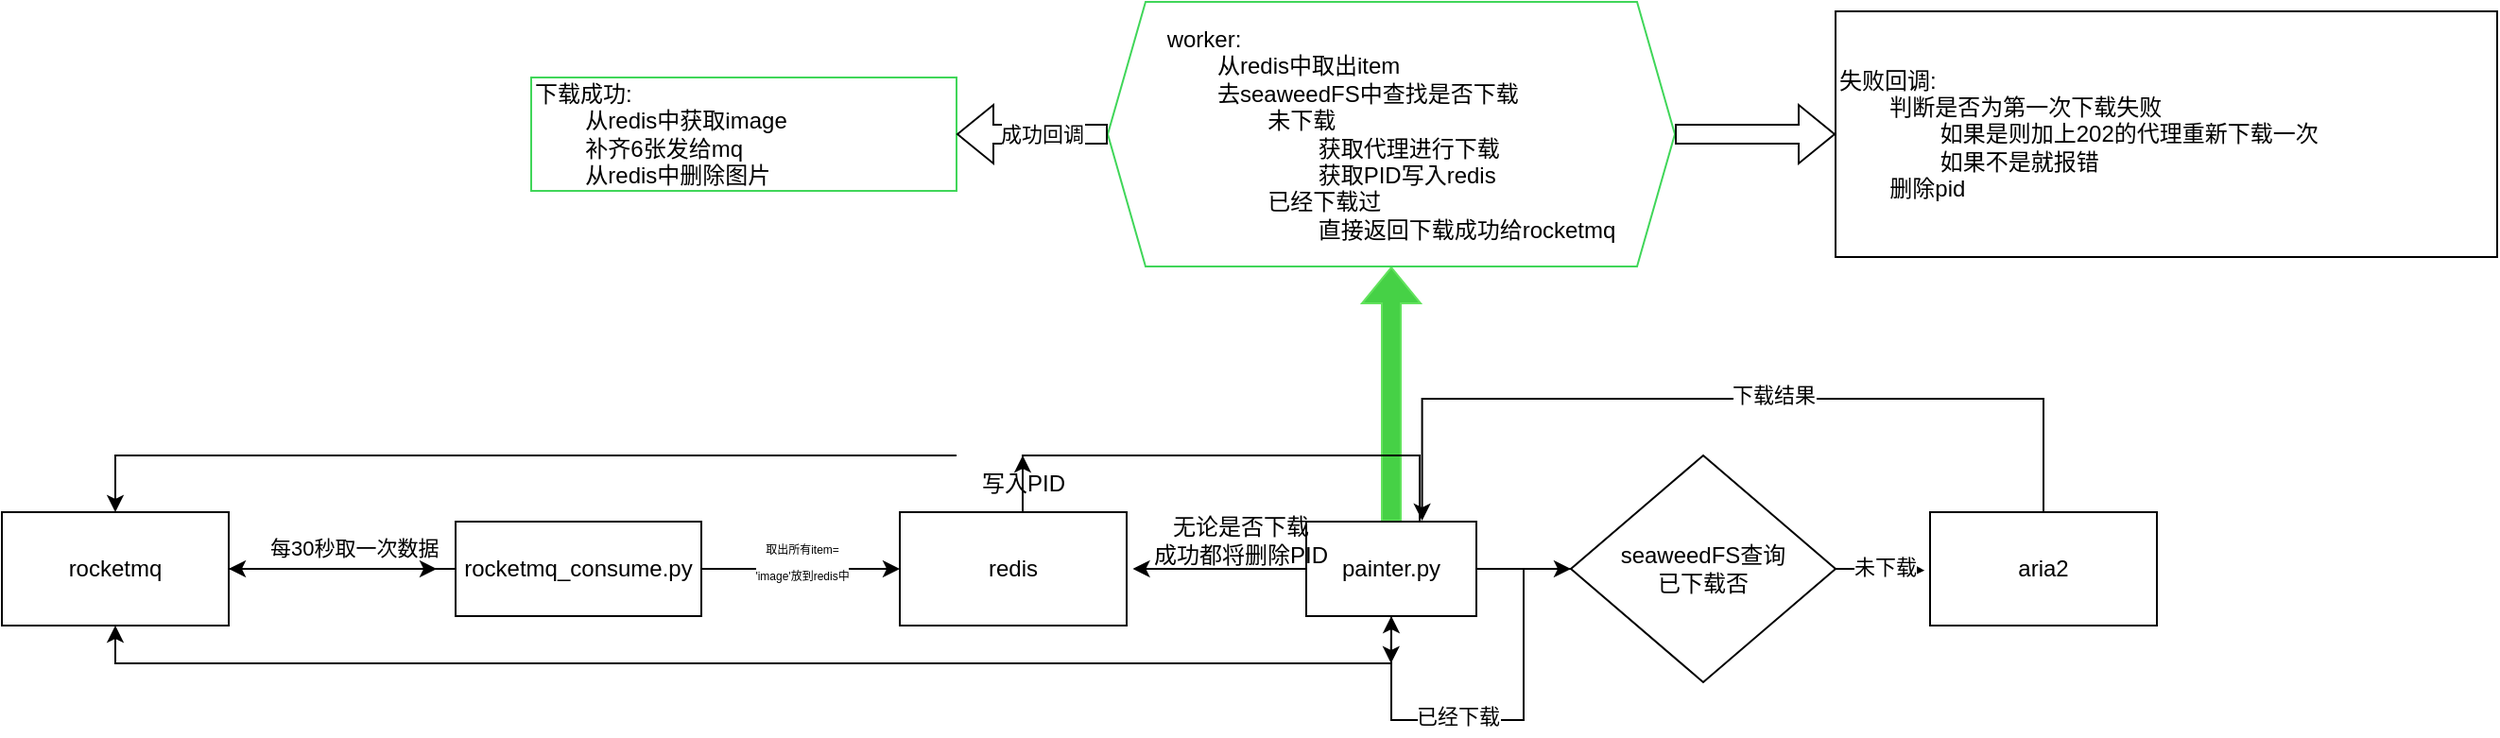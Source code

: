 <mxfile version="23.0.0" type="github">
  <diagram name="第 1 页" id="dsugi25yWP6TaqmEDvlr">
    <mxGraphModel dx="2074" dy="1832" grid="1" gridSize="10" guides="1" tooltips="1" connect="1" arrows="1" fold="1" page="1" pageScale="1" pageWidth="827" pageHeight="1169" math="0" shadow="0">
      <root>
        <mxCell id="0" />
        <mxCell id="1" parent="0" />
        <mxCell id="33HVd7Q__RiwLzI_41YS-1" style="edgeStyle=orthogonalEdgeStyle;rounded=0;orthogonalLoop=1;jettySize=auto;html=1;entryX=0;entryY=0.5;entryDx=0;entryDy=0;" parent="1" source="33HVd7Q__RiwLzI_41YS-3" edge="1">
          <mxGeometry relative="1" as="geometry">
            <mxPoint x="670" y="90" as="targetPoint" />
          </mxGeometry>
        </mxCell>
        <mxCell id="33HVd7Q__RiwLzI_41YS-2" style="edgeStyle=orthogonalEdgeStyle;rounded=0;orthogonalLoop=1;jettySize=auto;html=1;entryX=0.5;entryY=1;entryDx=0;entryDy=0;" parent="1" source="33HVd7Q__RiwLzI_41YS-3" target="33HVd7Q__RiwLzI_41YS-9" edge="1">
          <mxGeometry relative="1" as="geometry">
            <Array as="points">
              <mxPoint x="575" y="140" />
              <mxPoint x="-100" y="140" />
            </Array>
          </mxGeometry>
        </mxCell>
        <mxCell id="33HVd7Q__RiwLzI_41YS-20" style="edgeStyle=orthogonalEdgeStyle;rounded=0;orthogonalLoop=1;jettySize=auto;html=1;exitX=0.5;exitY=1;exitDx=0;exitDy=0;" parent="1" source="33HVd7Q__RiwLzI_41YS-3" edge="1">
          <mxGeometry relative="1" as="geometry">
            <mxPoint x="574.837" y="140" as="targetPoint" />
          </mxGeometry>
        </mxCell>
        <mxCell id="33HVd7Q__RiwLzI_41YS-27" style="edgeStyle=orthogonalEdgeStyle;rounded=0;orthogonalLoop=1;jettySize=auto;html=1;entryX=0.5;entryY=0;entryDx=0;entryDy=0;" parent="1" source="33HVd7Q__RiwLzI_41YS-28" target="33HVd7Q__RiwLzI_41YS-11" edge="1">
          <mxGeometry relative="1" as="geometry">
            <Array as="points" />
          </mxGeometry>
        </mxCell>
        <mxCell id="33HVd7Q__RiwLzI_41YS-24" style="edgeStyle=orthogonalEdgeStyle;rounded=0;orthogonalLoop=1;jettySize=auto;html=1;entryX=0.5;entryY=1;entryDx=0;entryDy=0;shape=flexArrow;fillColor=#46D146;strokeColor=#62E35D;" parent="1" source="33HVd7Q__RiwLzI_41YS-3" target="33HVd7Q__RiwLzI_41YS-21" edge="1">
          <mxGeometry relative="1" as="geometry" />
        </mxCell>
        <mxCell id="33HVd7Q__RiwLzI_41YS-3" value="painter.py" style="rounded=0;whiteSpace=wrap;html=1;" parent="1" vertex="1">
          <mxGeometry x="530" y="65" width="90" height="50" as="geometry" />
        </mxCell>
        <mxCell id="33HVd7Q__RiwLzI_41YS-4" style="edgeStyle=orthogonalEdgeStyle;rounded=0;orthogonalLoop=1;jettySize=auto;html=1;entryX=1;entryY=0.5;entryDx=0;entryDy=0;" parent="1" source="33HVd7Q__RiwLzI_41YS-7" target="33HVd7Q__RiwLzI_41YS-9" edge="1">
          <mxGeometry relative="1" as="geometry" />
        </mxCell>
        <mxCell id="33HVd7Q__RiwLzI_41YS-5" style="edgeStyle=orthogonalEdgeStyle;rounded=0;orthogonalLoop=1;jettySize=auto;html=1;entryX=0;entryY=0.5;entryDx=0;entryDy=0;" parent="1" source="33HVd7Q__RiwLzI_41YS-7" target="33HVd7Q__RiwLzI_41YS-11" edge="1">
          <mxGeometry relative="1" as="geometry" />
        </mxCell>
        <mxCell id="33HVd7Q__RiwLzI_41YS-6" value="&lt;font style=&quot;font-size: 6px;&quot;&gt;取出所有item=&lt;br&gt;&#39;image&#39;放到redis中&lt;/font&gt;" style="edgeLabel;html=1;align=center;verticalAlign=middle;resizable=0;points=[];" parent="33HVd7Q__RiwLzI_41YS-5" vertex="1" connectable="0">
          <mxGeometry x="0.115" y="1" relative="1" as="geometry">
            <mxPoint x="-6" y="-4" as="offset" />
          </mxGeometry>
        </mxCell>
        <mxCell id="33HVd7Q__RiwLzI_41YS-7" value="rocketmq_consume.py" style="rounded=0;whiteSpace=wrap;html=1;" parent="1" vertex="1">
          <mxGeometry x="80" y="65" width="130" height="50" as="geometry" />
        </mxCell>
        <mxCell id="33HVd7Q__RiwLzI_41YS-8" style="edgeStyle=orthogonalEdgeStyle;rounded=0;orthogonalLoop=1;jettySize=auto;html=1;" parent="1" edge="1">
          <mxGeometry relative="1" as="geometry">
            <mxPoint x="70" y="90" as="targetPoint" />
            <mxPoint x="-40" y="90.023" as="sourcePoint" />
          </mxGeometry>
        </mxCell>
        <mxCell id="33HVd7Q__RiwLzI_41YS-9" value="rocketmq" style="rounded=0;whiteSpace=wrap;html=1;" parent="1" vertex="1">
          <mxGeometry x="-160" y="60" width="120" height="60" as="geometry" />
        </mxCell>
        <mxCell id="33HVd7Q__RiwLzI_41YS-10" value="&lt;span style=&quot;color: rgb(0, 0, 0); font-family: Helvetica; font-size: 11px; font-style: normal; font-variant-ligatures: normal; font-variant-caps: normal; font-weight: 400; letter-spacing: normal; orphans: 2; text-align: center; text-indent: 0px; text-transform: none; widows: 2; word-spacing: 0px; -webkit-text-stroke-width: 0px; background-color: rgb(255, 255, 255); text-decoration-thickness: initial; text-decoration-style: initial; text-decoration-color: initial; float: none; display: inline !important;&quot;&gt;每30秒取一次数据&lt;/span&gt;" style="text;whiteSpace=wrap;html=1;" parent="1" vertex="1">
          <mxGeometry x="-20" y="65" width="100" height="40" as="geometry" />
        </mxCell>
        <mxCell id="33HVd7Q__RiwLzI_41YS-11" value="redis" style="rounded=0;whiteSpace=wrap;html=1;" parent="1" vertex="1">
          <mxGeometry x="315" y="60" width="120" height="60" as="geometry" />
        </mxCell>
        <mxCell id="33HVd7Q__RiwLzI_41YS-12" style="edgeStyle=orthogonalEdgeStyle;rounded=0;orthogonalLoop=1;jettySize=auto;html=1;entryX=1.027;entryY=0.5;entryDx=0;entryDy=0;entryPerimeter=0;" parent="1" source="33HVd7Q__RiwLzI_41YS-3" target="33HVd7Q__RiwLzI_41YS-11" edge="1">
          <mxGeometry relative="1" as="geometry" />
        </mxCell>
        <mxCell id="33HVd7Q__RiwLzI_41YS-13" value="无论是否下载&lt;br&gt;成功都将删除PID" style="text;html=1;align=center;verticalAlign=middle;resizable=0;points=[];autosize=1;strokeColor=none;fillColor=none;" parent="1" vertex="1">
          <mxGeometry x="435" y="55" width="120" height="40" as="geometry" />
        </mxCell>
        <mxCell id="33HVd7Q__RiwLzI_41YS-14" value="aria2" style="rounded=0;whiteSpace=wrap;html=1;" parent="1" vertex="1">
          <mxGeometry x="860" y="60" width="120" height="60" as="geometry" />
        </mxCell>
        <mxCell id="33HVd7Q__RiwLzI_41YS-15" style="edgeStyle=orthogonalEdgeStyle;rounded=0;orthogonalLoop=1;jettySize=auto;html=1;entryX=0.5;entryY=1;entryDx=0;entryDy=0;" parent="1" source="33HVd7Q__RiwLzI_41YS-17" target="33HVd7Q__RiwLzI_41YS-3" edge="1">
          <mxGeometry relative="1" as="geometry" />
        </mxCell>
        <mxCell id="33HVd7Q__RiwLzI_41YS-16" value="已经下载" style="edgeLabel;html=1;align=center;verticalAlign=middle;resizable=0;points=[];" parent="33HVd7Q__RiwLzI_41YS-15" vertex="1" connectable="0">
          <mxGeometry x="0.22" y="-2" relative="1" as="geometry">
            <mxPoint as="offset" />
          </mxGeometry>
        </mxCell>
        <mxCell id="33HVd7Q__RiwLzI_41YS-17" value="seaweedFS查询&lt;br&gt;已下载否" style="rhombus;whiteSpace=wrap;html=1;" parent="1" vertex="1">
          <mxGeometry x="670" y="30" width="140" height="120" as="geometry" />
        </mxCell>
        <mxCell id="33HVd7Q__RiwLzI_41YS-18" style="edgeStyle=orthogonalEdgeStyle;rounded=0;orthogonalLoop=1;jettySize=auto;html=1;entryX=-0.024;entryY=0.515;entryDx=0;entryDy=0;entryPerimeter=0;" parent="1" source="33HVd7Q__RiwLzI_41YS-17" target="33HVd7Q__RiwLzI_41YS-14" edge="1">
          <mxGeometry relative="1" as="geometry" />
        </mxCell>
        <mxCell id="33HVd7Q__RiwLzI_41YS-19" value="未下载" style="edgeLabel;html=1;align=center;verticalAlign=middle;resizable=0;points=[];" parent="33HVd7Q__RiwLzI_41YS-18" vertex="1" connectable="0">
          <mxGeometry x="0.041" y="1" relative="1" as="geometry">
            <mxPoint y="-1" as="offset" />
          </mxGeometry>
        </mxCell>
        <mxCell id="33HVd7Q__RiwLzI_41YS-21" value="&lt;div style=&quot;text-align: left;&quot;&gt;&lt;span style=&quot;background-color: initial;&quot;&gt;worker:&lt;/span&gt;&lt;/div&gt;&lt;div style=&quot;text-align: left;&quot;&gt;&lt;span style=&quot;background-color: initial;&quot;&gt;&lt;span style=&quot;white-space: pre;&quot;&gt;&#x9;&lt;/span&gt;从redis中取出item&lt;/span&gt;&lt;/div&gt;&lt;div style=&quot;text-align: left;&quot;&gt;&lt;span style=&quot;background-color: initial;&quot;&gt;&lt;span style=&quot;white-space: pre;&quot;&gt;&#x9;&lt;/span&gt;去seaweedFS中查找是否下载&lt;/span&gt;&lt;/div&gt;&lt;div style=&quot;text-align: left;&quot;&gt;&lt;span style=&quot;background-color: initial;&quot;&gt;&lt;span style=&quot;white-space: pre;&quot;&gt;&#x9;&lt;/span&gt;&lt;span style=&quot;white-space: pre;&quot;&gt;&#x9;&lt;/span&gt;未下载&lt;/span&gt;&lt;/div&gt;&lt;div style=&quot;text-align: left;&quot;&gt;&lt;span style=&quot;background-color: initial;&quot;&gt;&lt;span style=&quot;white-space: pre;&quot;&gt;&#x9;&lt;/span&gt;&lt;span style=&quot;white-space: pre;&quot;&gt;&#x9;&lt;/span&gt;&lt;span style=&quot;white-space: pre;&quot;&gt;&#x9;&lt;/span&gt;获取代理进行下载&lt;/span&gt;&lt;/div&gt;&lt;div style=&quot;text-align: left;&quot;&gt;&lt;span style=&quot;background-color: initial;&quot;&gt;&lt;span style=&quot;white-space: pre;&quot;&gt;&#x9;&lt;/span&gt;&lt;span style=&quot;white-space: pre;&quot;&gt;&#x9;&lt;/span&gt;&lt;span style=&quot;white-space: pre;&quot;&gt;&#x9;&lt;/span&gt;获取PID写入redis&lt;br&gt;&amp;nbsp;&lt;span style=&quot;white-space: pre;&quot;&gt;&#x9;&lt;/span&gt;&lt;span style=&quot;white-space: pre;&quot;&gt;&#x9;&lt;/span&gt;已经下载过&lt;/span&gt;&lt;/div&gt;&lt;div style=&quot;text-align: left;&quot;&gt;&lt;span style=&quot;background-color: initial;&quot;&gt;&lt;span style=&quot;white-space: pre;&quot;&gt;&#x9;&lt;/span&gt;&lt;span style=&quot;white-space: pre;&quot;&gt;&#x9;&lt;/span&gt;&lt;span style=&quot;white-space: pre;&quot;&gt;&#x9;&lt;/span&gt;直接返回下载成功给rocketmq&lt;br&gt;&lt;/span&gt;&lt;/div&gt;&#x9;&#x9;&#x9;" style="shape=hexagon;perimeter=hexagonPerimeter2;whiteSpace=wrap;html=1;fixedSize=1;strokeColor=#40D659;" parent="1" vertex="1">
          <mxGeometry x="425" y="-210" width="300" height="140" as="geometry" />
        </mxCell>
        <mxCell id="33HVd7Q__RiwLzI_41YS-25" style="edgeStyle=orthogonalEdgeStyle;rounded=0;orthogonalLoop=1;jettySize=auto;html=1;entryX=0.681;entryY=-0.01;entryDx=0;entryDy=0;entryPerimeter=0;" parent="1" source="33HVd7Q__RiwLzI_41YS-14" target="33HVd7Q__RiwLzI_41YS-3" edge="1">
          <mxGeometry relative="1" as="geometry">
            <Array as="points">
              <mxPoint x="920" />
              <mxPoint x="591" />
            </Array>
          </mxGeometry>
        </mxCell>
        <mxCell id="33HVd7Q__RiwLzI_41YS-26" value="下载结果" style="edgeLabel;html=1;align=center;verticalAlign=middle;resizable=0;points=[];" parent="33HVd7Q__RiwLzI_41YS-25" vertex="1" connectable="0">
          <mxGeometry x="-0.105" y="-2" relative="1" as="geometry">
            <mxPoint as="offset" />
          </mxGeometry>
        </mxCell>
        <mxCell id="33HVd7Q__RiwLzI_41YS-30" style="edgeStyle=orthogonalEdgeStyle;rounded=0;orthogonalLoop=1;jettySize=auto;html=1;entryX=0.5;entryY=0;entryDx=0;entryDy=0;" parent="1" source="33HVd7Q__RiwLzI_41YS-28" target="33HVd7Q__RiwLzI_41YS-9" edge="1">
          <mxGeometry relative="1" as="geometry">
            <Array as="points">
              <mxPoint x="-100" y="30" />
            </Array>
          </mxGeometry>
        </mxCell>
        <mxCell id="VIYjYuckVLInmuLCNxER-2" value="" style="edgeStyle=orthogonalEdgeStyle;rounded=0;orthogonalLoop=1;jettySize=auto;html=1;entryX=0.5;entryY=0;entryDx=0;entryDy=0;" edge="1" parent="1" source="33HVd7Q__RiwLzI_41YS-3" target="33HVd7Q__RiwLzI_41YS-28">
          <mxGeometry relative="1" as="geometry">
            <Array as="points">
              <mxPoint x="590" y="30" />
              <mxPoint x="380" y="30" />
              <mxPoint x="380" y="60" />
            </Array>
            <mxPoint x="590" y="65" as="sourcePoint" />
            <mxPoint x="375" y="60" as="targetPoint" />
          </mxGeometry>
        </mxCell>
        <mxCell id="33HVd7Q__RiwLzI_41YS-28" value="写入PID" style="text;html=1;align=center;verticalAlign=middle;resizable=0;points=[];autosize=1;strokeColor=none;fillColor=none;" parent="1" vertex="1">
          <mxGeometry x="345" y="30" width="70" height="30" as="geometry" />
        </mxCell>
        <mxCell id="VIYjYuckVLInmuLCNxER-3" value="下载成功:&lt;br&gt;&lt;span style=&quot;white-space: pre;&quot;&gt;&#x9;&lt;/span&gt;从redis中获取image&lt;br&gt;&lt;span style=&quot;white-space: pre;&quot;&gt;&#x9;&lt;/span&gt;补齐6张发给mq&lt;br&gt;&lt;span style=&quot;white-space: pre;&quot;&gt;&#x9;&lt;/span&gt;从redis中删除图片" style="whiteSpace=wrap;html=1;strokeColor=#40D659;align=left;" vertex="1" parent="1">
          <mxGeometry x="120" y="-170" width="225" height="60" as="geometry" />
        </mxCell>
        <mxCell id="VIYjYuckVLInmuLCNxER-5" value="" style="shape=flexArrow;endArrow=classic;html=1;rounded=0;entryX=1;entryY=0.5;entryDx=0;entryDy=0;exitX=0;exitY=0.5;exitDx=0;exitDy=0;" edge="1" parent="1" source="33HVd7Q__RiwLzI_41YS-21" target="VIYjYuckVLInmuLCNxER-3">
          <mxGeometry width="50" height="50" relative="1" as="geometry">
            <mxPoint x="315" y="-130" as="sourcePoint" />
            <mxPoint x="365" y="-180" as="targetPoint" />
          </mxGeometry>
        </mxCell>
        <mxCell id="VIYjYuckVLInmuLCNxER-6" value="成功回调" style="edgeLabel;html=1;align=center;verticalAlign=middle;resizable=0;points=[];" vertex="1" connectable="0" parent="VIYjYuckVLInmuLCNxER-5">
          <mxGeometry x="-0.672" y="-3" relative="1" as="geometry">
            <mxPoint x="-22" y="3" as="offset" />
          </mxGeometry>
        </mxCell>
        <mxCell id="VIYjYuckVLInmuLCNxER-7" value="" style="shape=flexArrow;endArrow=classic;html=1;rounded=0;exitX=1;exitY=0.5;exitDx=0;exitDy=0;entryX=0;entryY=0.5;entryDx=0;entryDy=0;" edge="1" parent="1" source="33HVd7Q__RiwLzI_41YS-21" target="VIYjYuckVLInmuLCNxER-8">
          <mxGeometry width="50" height="50" relative="1" as="geometry">
            <mxPoint x="770" y="-130" as="sourcePoint" />
            <mxPoint x="830" y="-140" as="targetPoint" />
          </mxGeometry>
        </mxCell>
        <mxCell id="VIYjYuckVLInmuLCNxER-8" value="失败回调:&lt;br&gt;&lt;span style=&quot;white-space: pre;&quot;&gt;&#x9;&lt;/span&gt;判断是否为第一次下载失败&lt;br&gt;&lt;span style=&quot;white-space: pre;&quot;&gt;&#x9;&lt;/span&gt;&lt;span style=&quot;white-space: pre;&quot;&gt;&#x9;&lt;/span&gt;如果是则加上202的代理重新下载一次&lt;br&gt;&lt;span style=&quot;white-space: pre;&quot;&gt;&#x9;&lt;span style=&quot;white-space: pre;&quot;&gt;&#x9;&lt;/span&gt;如果&lt;/span&gt;不是就报错&lt;br&gt;&lt;span style=&quot;white-space: pre;&quot;&gt;&#x9;&lt;/span&gt;删除pid" style="rounded=0;whiteSpace=wrap;html=1;align=left;" vertex="1" parent="1">
          <mxGeometry x="810" y="-205" width="350" height="130" as="geometry" />
        </mxCell>
      </root>
    </mxGraphModel>
  </diagram>
</mxfile>
